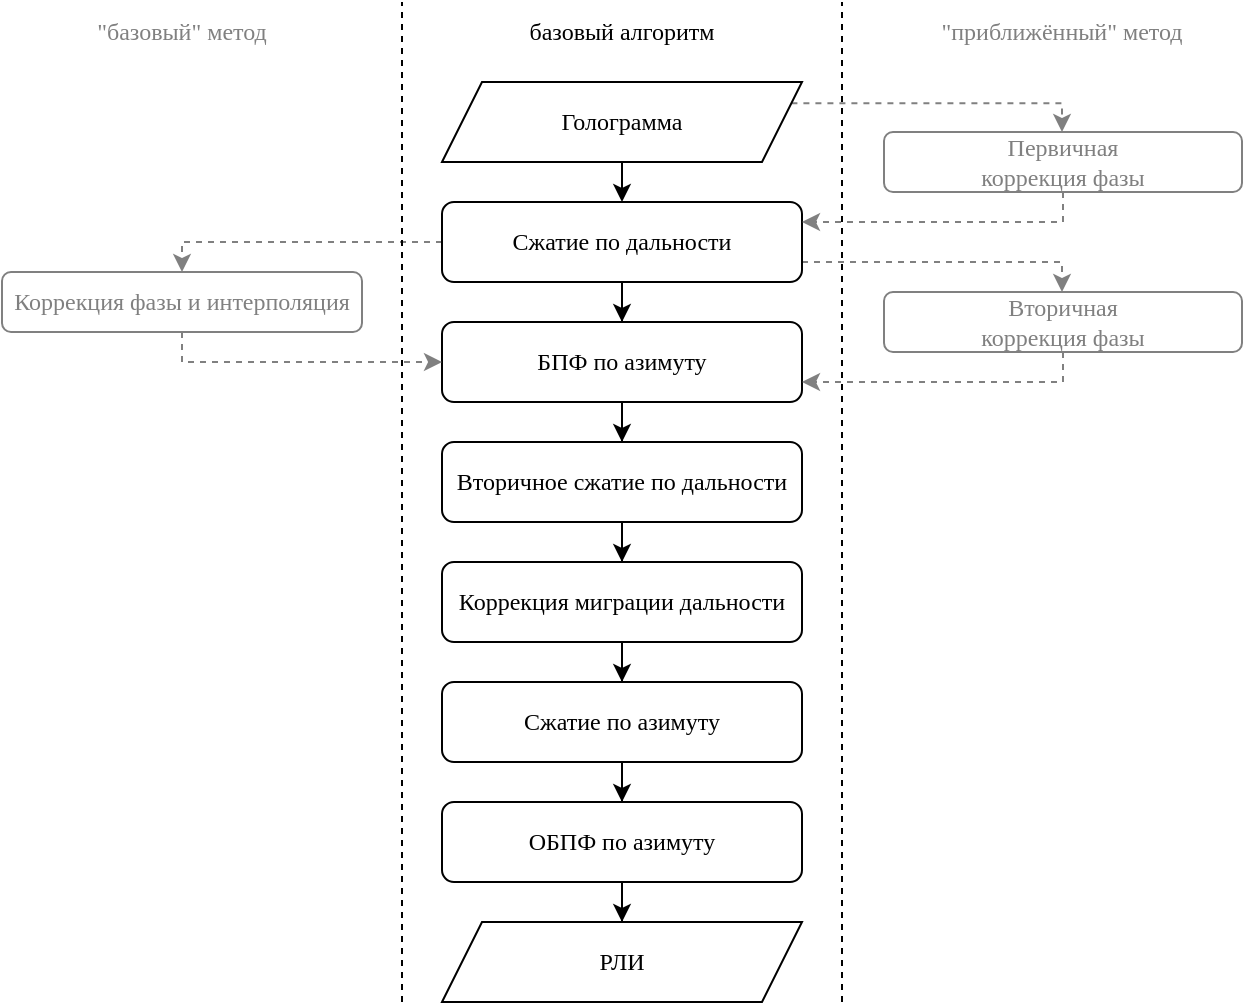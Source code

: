 <mxfile version="26.0.9">
  <diagram id="C5RBs43oDa-KdzZeNtuy" name="Page-1">
    <mxGraphModel dx="875" dy="518" grid="1" gridSize="5" guides="1" tooltips="1" connect="1" arrows="1" fold="1" page="1" pageScale="1" pageWidth="827" pageHeight="1169" math="0" shadow="0">
      <root>
        <mxCell id="WIyWlLk6GJQsqaUBKTNV-0" />
        <mxCell id="WIyWlLk6GJQsqaUBKTNV-1" parent="WIyWlLk6GJQsqaUBKTNV-0" />
        <mxCell id="jhQMKRMtoGd_tm8R5ob7-36" value="" style="edgeStyle=orthogonalEdgeStyle;rounded=0;orthogonalLoop=1;jettySize=auto;exitX=0;exitY=0.5;exitDx=0;exitDy=0;entryX=0.5;entryY=0;entryDx=0;entryDy=0;strokeColor=#808080;fontFamily=JetBrains Mono;fontSize=12;dashed=1;" parent="WIyWlLk6GJQsqaUBKTNV-1" source="jhQMKRMtoGd_tm8R5ob7-5" target="jhQMKRMtoGd_tm8R5ob7-32" edge="1">
          <mxGeometry relative="1" as="geometry">
            <Array as="points">
              <mxPoint x="150" y="160" />
            </Array>
            <mxPoint x="280" y="100.0" as="sourcePoint" />
          </mxGeometry>
        </mxCell>
        <mxCell id="jhQMKRMtoGd_tm8R5ob7-44" value="" style="edgeStyle=orthogonalEdgeStyle;rounded=0;orthogonalLoop=1;jettySize=auto;entryX=0.5;entryY=0;entryDx=0;entryDy=0;strokeColor=light-dark(#808080, #ededed);fontFamily=JetBrains Mono;fontSize=12;dashed=1;exitX=1;exitY=0.25;exitDx=0;exitDy=0;" parent="WIyWlLk6GJQsqaUBKTNV-1" source="E60Pagr1P19D3ELgx8ib-5" target="jhQMKRMtoGd_tm8R5ob7-38" edge="1">
          <mxGeometry relative="1" as="geometry">
            <Array as="points">
              <mxPoint x="590" y="91" />
              <mxPoint x="590" y="105" />
            </Array>
            <mxPoint x="410" y="100" as="sourcePoint" />
          </mxGeometry>
        </mxCell>
        <mxCell id="jhQMKRMtoGd_tm8R5ob7-14" value="" style="edgeStyle=orthogonalEdgeStyle;rounded=0;orthogonalLoop=1;jettySize=auto;fontFamily=JetBrains Mono;fontSize=12;" parent="WIyWlLk6GJQsqaUBKTNV-1" source="jhQMKRMtoGd_tm8R5ob7-5" target="jhQMKRMtoGd_tm8R5ob7-13" edge="1">
          <mxGeometry relative="1" as="geometry" />
        </mxCell>
        <mxCell id="jhQMKRMtoGd_tm8R5ob7-42" value="" style="edgeStyle=orthogonalEdgeStyle;rounded=0;orthogonalLoop=1;jettySize=auto;exitX=1;exitY=0.75;exitDx=0;exitDy=0;entryX=0.5;entryY=0;entryDx=0;entryDy=0;strokeColor=light-dark(#808080, #ededed);fontFamily=JetBrains Mono;fontSize=12;dashed=1;" parent="WIyWlLk6GJQsqaUBKTNV-1" source="jhQMKRMtoGd_tm8R5ob7-5" target="jhQMKRMtoGd_tm8R5ob7-41" edge="1">
          <mxGeometry relative="1" as="geometry">
            <Array as="points">
              <mxPoint x="590" y="170" />
              <mxPoint x="590" y="185" />
            </Array>
          </mxGeometry>
        </mxCell>
        <mxCell id="jhQMKRMtoGd_tm8R5ob7-5" value="Сжатие по дальности" style="rounded=1;glass=0;strokeWidth=1;shadow=0;fontFamily=JetBrains Mono;fontSize=12;whiteSpace=wrap;" parent="WIyWlLk6GJQsqaUBKTNV-1" vertex="1">
          <mxGeometry x="280" y="140" width="180" height="40" as="geometry" />
        </mxCell>
        <mxCell id="jhQMKRMtoGd_tm8R5ob7-16" value="" style="edgeStyle=orthogonalEdgeStyle;rounded=0;orthogonalLoop=1;jettySize=auto;fontFamily=JetBrains Mono;fontSize=12;" parent="WIyWlLk6GJQsqaUBKTNV-1" source="jhQMKRMtoGd_tm8R5ob7-13" target="jhQMKRMtoGd_tm8R5ob7-15" edge="1">
          <mxGeometry relative="1" as="geometry" />
        </mxCell>
        <mxCell id="jhQMKRMtoGd_tm8R5ob7-13" value="БПФ по азимуту" style="rounded=1;glass=0;strokeWidth=1;shadow=0;fontFamily=JetBrains Mono;fontSize=12;whiteSpace=wrap;" parent="WIyWlLk6GJQsqaUBKTNV-1" vertex="1">
          <mxGeometry x="280" y="200" width="180" height="40" as="geometry" />
        </mxCell>
        <mxCell id="jhQMKRMtoGd_tm8R5ob7-18" value="" style="edgeStyle=orthogonalEdgeStyle;rounded=0;orthogonalLoop=1;jettySize=auto;fontFamily=JetBrains Mono;fontSize=12;" parent="WIyWlLk6GJQsqaUBKTNV-1" source="jhQMKRMtoGd_tm8R5ob7-15" target="jhQMKRMtoGd_tm8R5ob7-17" edge="1">
          <mxGeometry relative="1" as="geometry" />
        </mxCell>
        <mxCell id="jhQMKRMtoGd_tm8R5ob7-15" value="Вторичное сжатие по дальности" style="rounded=1;glass=0;strokeWidth=1;shadow=0;fontFamily=JetBrains Mono;fontSize=12;whiteSpace=wrap;" parent="WIyWlLk6GJQsqaUBKTNV-1" vertex="1">
          <mxGeometry x="280" y="260" width="180" height="40" as="geometry" />
        </mxCell>
        <mxCell id="jhQMKRMtoGd_tm8R5ob7-20" value="" style="edgeStyle=orthogonalEdgeStyle;rounded=0;orthogonalLoop=1;jettySize=auto;fontFamily=JetBrains Mono;fontSize=12;" parent="WIyWlLk6GJQsqaUBKTNV-1" source="jhQMKRMtoGd_tm8R5ob7-17" target="jhQMKRMtoGd_tm8R5ob7-19" edge="1">
          <mxGeometry relative="1" as="geometry" />
        </mxCell>
        <mxCell id="jhQMKRMtoGd_tm8R5ob7-17" value="Коррекция миграции дальности" style="rounded=1;glass=0;strokeWidth=1;shadow=0;fontFamily=JetBrains Mono;fontSize=12;whiteSpace=wrap;" parent="WIyWlLk6GJQsqaUBKTNV-1" vertex="1">
          <mxGeometry x="280" y="320" width="180" height="40" as="geometry" />
        </mxCell>
        <mxCell id="jhQMKRMtoGd_tm8R5ob7-22" value="" style="edgeStyle=orthogonalEdgeStyle;rounded=0;orthogonalLoop=1;jettySize=auto;fontFamily=JetBrains Mono;fontSize=12;" parent="WIyWlLk6GJQsqaUBKTNV-1" source="jhQMKRMtoGd_tm8R5ob7-19" target="jhQMKRMtoGd_tm8R5ob7-21" edge="1">
          <mxGeometry relative="1" as="geometry" />
        </mxCell>
        <mxCell id="jhQMKRMtoGd_tm8R5ob7-19" value="Сжатие по азимуту" style="rounded=1;glass=0;strokeWidth=1;shadow=0;fontFamily=JetBrains Mono;fontSize=12;whiteSpace=wrap;" parent="WIyWlLk6GJQsqaUBKTNV-1" vertex="1">
          <mxGeometry x="280" y="380" width="180" height="40" as="geometry" />
        </mxCell>
        <mxCell id="jhQMKRMtoGd_tm8R5ob7-24" value="" style="edgeStyle=orthogonalEdgeStyle;rounded=0;orthogonalLoop=1;jettySize=auto;fontFamily=JetBrains Mono;fontSize=12;entryX=0.5;entryY=0;entryDx=0;entryDy=0;" parent="WIyWlLk6GJQsqaUBKTNV-1" source="jhQMKRMtoGd_tm8R5ob7-21" target="E60Pagr1P19D3ELgx8ib-7" edge="1">
          <mxGeometry relative="1" as="geometry">
            <mxPoint x="340.034" y="500" as="targetPoint" />
          </mxGeometry>
        </mxCell>
        <mxCell id="jhQMKRMtoGd_tm8R5ob7-21" value="ОБПФ по азимуту" style="rounded=1;glass=0;strokeWidth=1;shadow=0;fontFamily=JetBrains Mono;fontSize=12;whiteSpace=wrap;" parent="WIyWlLk6GJQsqaUBKTNV-1" vertex="1">
          <mxGeometry x="280" y="440" width="180" height="40" as="geometry" />
        </mxCell>
        <mxCell id="jhQMKRMtoGd_tm8R5ob7-25" value="" style="endArrow=none;dashed=1;rounded=0;fontFamily=JetBrains Mono;fontSize=12;" parent="WIyWlLk6GJQsqaUBKTNV-1" edge="1">
          <mxGeometry width="50" height="50" relative="1" as="geometry">
            <mxPoint x="260" y="540" as="sourcePoint" />
            <mxPoint x="260" y="40" as="targetPoint" />
          </mxGeometry>
        </mxCell>
        <mxCell id="jhQMKRMtoGd_tm8R5ob7-26" value="" style="endArrow=none;dashed=1;rounded=0;fontFamily=JetBrains Mono;fontSize=12;" parent="WIyWlLk6GJQsqaUBKTNV-1" edge="1">
          <mxGeometry width="50" height="50" relative="1" as="geometry">
            <mxPoint x="480" y="540" as="sourcePoint" />
            <mxPoint x="480" y="40" as="targetPoint" />
          </mxGeometry>
        </mxCell>
        <mxCell id="jhQMKRMtoGd_tm8R5ob7-27" value="&quot;базовый&quot; метод" style="text;align=center;verticalAlign=middle;rounded=0;fontFamily=JetBrains Mono;fontSize=12;fontColor=light-dark(#808080, #ededed);whiteSpace=wrap;" parent="WIyWlLk6GJQsqaUBKTNV-1" vertex="1">
          <mxGeometry x="60" y="40" width="180" height="30" as="geometry" />
        </mxCell>
        <mxCell id="jhQMKRMtoGd_tm8R5ob7-28" value="базовый алгоритм" style="text;align=center;verticalAlign=middle;rounded=0;fontFamily=JetBrains Mono;fontSize=12;whiteSpace=wrap;" parent="WIyWlLk6GJQsqaUBKTNV-1" vertex="1">
          <mxGeometry x="280" y="40" width="180" height="30" as="geometry" />
        </mxCell>
        <mxCell id="jhQMKRMtoGd_tm8R5ob7-29" value="&quot;приближённый&quot; метод" style="text;align=center;verticalAlign=middle;rounded=0;fontFamily=JetBrains Mono;fontSize=12;fontColor=light-dark(#808080, #ededed);whiteSpace=wrap;" parent="WIyWlLk6GJQsqaUBKTNV-1" vertex="1">
          <mxGeometry x="500" y="40" width="180" height="30" as="geometry" />
        </mxCell>
        <mxCell id="jhQMKRMtoGd_tm8R5ob7-37" value="" style="edgeStyle=orthogonalEdgeStyle;rounded=0;orthogonalLoop=1;jettySize=auto;exitX=0.5;exitY=1;exitDx=0;exitDy=0;entryX=0;entryY=0.5;entryDx=0;entryDy=0;strokeColor=#808080;fontFamily=JetBrains Mono;fontSize=12;dashed=1;" parent="WIyWlLk6GJQsqaUBKTNV-1" source="jhQMKRMtoGd_tm8R5ob7-32" target="jhQMKRMtoGd_tm8R5ob7-13" edge="1">
          <mxGeometry relative="1" as="geometry">
            <Array as="points">
              <mxPoint x="150" y="220" />
            </Array>
          </mxGeometry>
        </mxCell>
        <mxCell id="jhQMKRMtoGd_tm8R5ob7-32" value="Коррекция фазы и интерполяция" style="rounded=1;fontSize=12;glass=0;strokeWidth=1;shadow=0;fontFamily=JetBrains Mono;strokeColor=light-dark(#808080, #535353);fontColor=#808080;whiteSpace=wrap;" parent="WIyWlLk6GJQsqaUBKTNV-1" vertex="1">
          <mxGeometry x="60" y="175" width="180" height="30" as="geometry" />
        </mxCell>
        <mxCell id="jhQMKRMtoGd_tm8R5ob7-40" value="" style="edgeStyle=orthogonalEdgeStyle;rounded=0;orthogonalLoop=1;jettySize=auto;exitX=0.5;exitY=1;exitDx=0;exitDy=0;entryX=1;entryY=0.25;entryDx=0;entryDy=0;strokeColor=light-dark(#808080, #ededed);fontFamily=JetBrains Mono;fontSize=12;dashed=1;" parent="WIyWlLk6GJQsqaUBKTNV-1" source="jhQMKRMtoGd_tm8R5ob7-38" target="jhQMKRMtoGd_tm8R5ob7-5" edge="1">
          <mxGeometry relative="1" as="geometry">
            <Array as="points">
              <mxPoint x="591" y="150" />
            </Array>
          </mxGeometry>
        </mxCell>
        <mxCell id="jhQMKRMtoGd_tm8R5ob7-38" value="Первичная&#xa;коррекция фазы" style="rounded=1;fontSize=12;glass=0;strokeWidth=1;shadow=0;fontFamily=JetBrains Mono;strokeColor=light-dark(#808080, #535353);fontColor=#808080;whiteSpace=wrap;" parent="WIyWlLk6GJQsqaUBKTNV-1" vertex="1">
          <mxGeometry x="501" y="105" width="179" height="30" as="geometry" />
        </mxCell>
        <mxCell id="jhQMKRMtoGd_tm8R5ob7-45" value="" style="edgeStyle=orthogonalEdgeStyle;rounded=0;orthogonalLoop=1;jettySize=auto;exitX=0.5;exitY=1;exitDx=0;exitDy=0;entryX=1;entryY=0.75;entryDx=0;entryDy=0;strokeColor=light-dark(#808080, #ededed);fontFamily=JetBrains Mono;fontSize=12;dashed=1;" parent="WIyWlLk6GJQsqaUBKTNV-1" source="jhQMKRMtoGd_tm8R5ob7-41" target="jhQMKRMtoGd_tm8R5ob7-13" edge="1">
          <mxGeometry relative="1" as="geometry">
            <Array as="points">
              <mxPoint x="591" y="230" />
            </Array>
          </mxGeometry>
        </mxCell>
        <mxCell id="jhQMKRMtoGd_tm8R5ob7-41" value="Вторичная&#xa;коррекция фазы" style="rounded=1;fontSize=12;glass=0;strokeWidth=1;shadow=0;fontFamily=JetBrains Mono;strokeColor=light-dark(#808080, #535353);fontColor=#808080;whiteSpace=wrap;" parent="WIyWlLk6GJQsqaUBKTNV-1" vertex="1">
          <mxGeometry x="501" y="185" width="179" height="30" as="geometry" />
        </mxCell>
        <mxCell id="E60Pagr1P19D3ELgx8ib-9" style="edgeStyle=orthogonalEdgeStyle;rounded=0;orthogonalLoop=1;jettySize=auto;html=1;exitX=0.5;exitY=1;exitDx=0;exitDy=0;entryX=0.5;entryY=0;entryDx=0;entryDy=0;fontSize=12;fontFamily=JetBrains Mono;" parent="WIyWlLk6GJQsqaUBKTNV-1" source="E60Pagr1P19D3ELgx8ib-5" target="jhQMKRMtoGd_tm8R5ob7-5" edge="1">
          <mxGeometry relative="1" as="geometry" />
        </mxCell>
        <mxCell id="E60Pagr1P19D3ELgx8ib-5" value="Голограмма" style="shape=parallelogram;perimeter=parallelogramPerimeter;whiteSpace=wrap;html=1;fixedSize=1;fontFamily=JetBrains Mono;fontSize=12;" parent="WIyWlLk6GJQsqaUBKTNV-1" vertex="1">
          <mxGeometry x="280" y="80" width="180" height="40" as="geometry" />
        </mxCell>
        <mxCell id="E60Pagr1P19D3ELgx8ib-7" value="РЛИ" style="shape=parallelogram;perimeter=parallelogramPerimeter;whiteSpace=wrap;html=1;fixedSize=1;fontFamily=JetBrains Mono;fontSize=12;" parent="WIyWlLk6GJQsqaUBKTNV-1" vertex="1">
          <mxGeometry x="280" y="500" width="180" height="40" as="geometry" />
        </mxCell>
      </root>
    </mxGraphModel>
  </diagram>
</mxfile>
